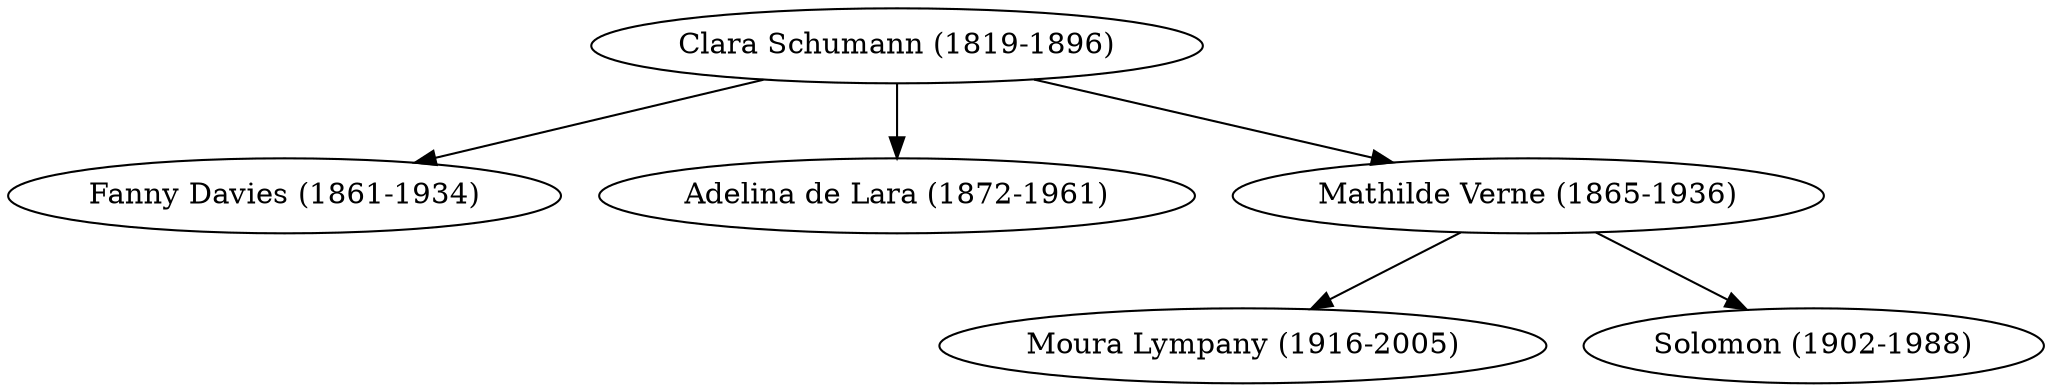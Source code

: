 digraph SchumannStudents
{
"Clara Schumann (1819-1896)" -> "Fanny Davies (1861-1934)";
"Clara Schumann (1819-1896)" -> "Adelina de Lara (1872-1961)";
"Clara Schumann (1819-1896)" -> "Mathilde Verne (1865-1936)";
"Mathilde Verne (1865-1936)" -> "Moura Lympany (1916-2005)";
"Mathilde Verne (1865-1936)" -> "Solomon (1902-1988)";
}
